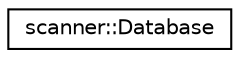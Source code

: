 digraph "Graphical Class Hierarchy"
{
  edge [fontname="Helvetica",fontsize="10",labelfontname="Helvetica",labelfontsize="10"];
  node [fontname="Helvetica",fontsize="10",shape=record];
  rankdir="LR";
  Node1 [label="scanner::Database",height=0.2,width=0.4,color="black", fillcolor="white", style="filled",URL="$classscanner_1_1Database.html"];
}

